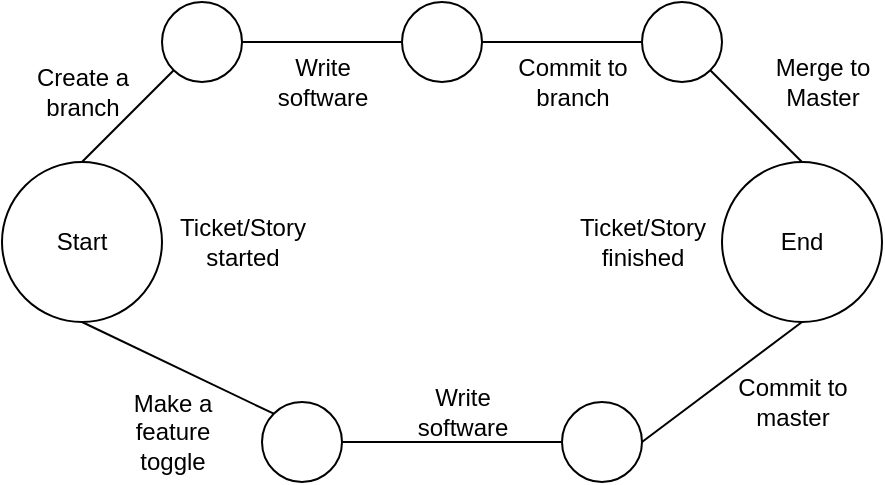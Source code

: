 <mxfile version="14.6.13" type="github">
  <diagram id="o13mOeB4p15tsQv0jI0d" name="Page-1">
    <mxGraphModel dx="1191" dy="824" grid="1" gridSize="10" guides="1" tooltips="1" connect="1" arrows="1" fold="1" page="1" pageScale="1" pageWidth="827" pageHeight="1169" math="0" shadow="0">
      <root>
        <mxCell id="0" />
        <mxCell id="1" parent="0" />
        <mxCell id="amBe9yzwyUV973cFuM1W-1" value="Start" style="ellipse;whiteSpace=wrap;html=1;aspect=fixed;" vertex="1" parent="1">
          <mxGeometry x="80" y="280" width="80" height="80" as="geometry" />
        </mxCell>
        <mxCell id="amBe9yzwyUV973cFuM1W-3" value="" style="ellipse;whiteSpace=wrap;html=1;aspect=fixed;" vertex="1" parent="1">
          <mxGeometry x="160" y="200" width="40" height="40" as="geometry" />
        </mxCell>
        <mxCell id="amBe9yzwyUV973cFuM1W-5" value="" style="ellipse;whiteSpace=wrap;html=1;aspect=fixed;" vertex="1" parent="1">
          <mxGeometry x="210" y="400" width="40" height="40" as="geometry" />
        </mxCell>
        <mxCell id="amBe9yzwyUV973cFuM1W-6" value="" style="endArrow=none;html=1;exitX=0.5;exitY=0;exitDx=0;exitDy=0;entryX=0;entryY=1;entryDx=0;entryDy=0;" edge="1" parent="1" source="amBe9yzwyUV973cFuM1W-1" target="amBe9yzwyUV973cFuM1W-3">
          <mxGeometry width="50" height="50" relative="1" as="geometry">
            <mxPoint x="390" y="470" as="sourcePoint" />
            <mxPoint x="440" y="420" as="targetPoint" />
          </mxGeometry>
        </mxCell>
        <mxCell id="amBe9yzwyUV973cFuM1W-7" value="" style="endArrow=none;html=1;exitX=0.5;exitY=1;exitDx=0;exitDy=0;entryX=0;entryY=0;entryDx=0;entryDy=0;" edge="1" parent="1" source="amBe9yzwyUV973cFuM1W-1" target="amBe9yzwyUV973cFuM1W-5">
          <mxGeometry width="50" height="50" relative="1" as="geometry">
            <mxPoint x="390" y="470" as="sourcePoint" />
            <mxPoint x="440" y="420" as="targetPoint" />
          </mxGeometry>
        </mxCell>
        <mxCell id="amBe9yzwyUV973cFuM1W-8" value="Create a &lt;br&gt;branch" style="text;html=1;align=center;verticalAlign=middle;resizable=0;points=[];autosize=1;strokeColor=none;" vertex="1" parent="1">
          <mxGeometry x="90" y="230" width="60" height="30" as="geometry" />
        </mxCell>
        <mxCell id="amBe9yzwyUV973cFuM1W-9" value="Make a&lt;br&gt;feature&lt;br&gt;toggle" style="text;html=1;align=center;verticalAlign=middle;resizable=0;points=[];autosize=1;strokeColor=none;" vertex="1" parent="1">
          <mxGeometry x="140" y="390" width="50" height="50" as="geometry" />
        </mxCell>
        <mxCell id="amBe9yzwyUV973cFuM1W-10" value="" style="ellipse;whiteSpace=wrap;html=1;aspect=fixed;" vertex="1" parent="1">
          <mxGeometry x="280" y="200" width="40" height="40" as="geometry" />
        </mxCell>
        <mxCell id="amBe9yzwyUV973cFuM1W-11" value="" style="endArrow=none;html=1;exitX=1;exitY=0.5;exitDx=0;exitDy=0;entryX=0;entryY=0.5;entryDx=0;entryDy=0;" edge="1" parent="1" source="amBe9yzwyUV973cFuM1W-3" target="amBe9yzwyUV973cFuM1W-10">
          <mxGeometry width="50" height="50" relative="1" as="geometry">
            <mxPoint x="390" y="450" as="sourcePoint" />
            <mxPoint x="440" y="400" as="targetPoint" />
          </mxGeometry>
        </mxCell>
        <mxCell id="amBe9yzwyUV973cFuM1W-12" value="Write &lt;br&gt;software" style="text;html=1;align=center;verticalAlign=middle;resizable=0;points=[];autosize=1;strokeColor=none;" vertex="1" parent="1">
          <mxGeometry x="210" y="225" width="60" height="30" as="geometry" />
        </mxCell>
        <mxCell id="amBe9yzwyUV973cFuM1W-13" value="Write &lt;br&gt;software" style="text;html=1;align=center;verticalAlign=middle;resizable=0;points=[];autosize=1;strokeColor=none;" vertex="1" parent="1">
          <mxGeometry x="280" y="390" width="60" height="30" as="geometry" />
        </mxCell>
        <mxCell id="amBe9yzwyUV973cFuM1W-14" value="" style="ellipse;whiteSpace=wrap;html=1;aspect=fixed;" vertex="1" parent="1">
          <mxGeometry x="360" y="400" width="40" height="40" as="geometry" />
        </mxCell>
        <mxCell id="amBe9yzwyUV973cFuM1W-15" value="" style="ellipse;whiteSpace=wrap;html=1;aspect=fixed;" vertex="1" parent="1">
          <mxGeometry x="400" y="200" width="40" height="40" as="geometry" />
        </mxCell>
        <mxCell id="amBe9yzwyUV973cFuM1W-16" value="" style="endArrow=none;html=1;exitX=1;exitY=0.5;exitDx=0;exitDy=0;entryX=0;entryY=0.5;entryDx=0;entryDy=0;" edge="1" parent="1" source="amBe9yzwyUV973cFuM1W-10" target="amBe9yzwyUV973cFuM1W-15">
          <mxGeometry width="50" height="50" relative="1" as="geometry">
            <mxPoint x="390" y="440" as="sourcePoint" />
            <mxPoint x="440" y="390" as="targetPoint" />
          </mxGeometry>
        </mxCell>
        <mxCell id="amBe9yzwyUV973cFuM1W-17" value="Commit to&lt;br&gt;branch" style="text;html=1;align=center;verticalAlign=middle;resizable=0;points=[];autosize=1;strokeColor=none;" vertex="1" parent="1">
          <mxGeometry x="330" y="225" width="70" height="30" as="geometry" />
        </mxCell>
        <mxCell id="amBe9yzwyUV973cFuM1W-18" value="End" style="ellipse;whiteSpace=wrap;html=1;aspect=fixed;" vertex="1" parent="1">
          <mxGeometry x="440" y="280" width="80" height="80" as="geometry" />
        </mxCell>
        <mxCell id="amBe9yzwyUV973cFuM1W-19" value="Ticket/Story&lt;br&gt;finished" style="text;html=1;align=center;verticalAlign=middle;resizable=0;points=[];autosize=1;strokeColor=none;" vertex="1" parent="1">
          <mxGeometry x="360" y="305" width="80" height="30" as="geometry" />
        </mxCell>
        <mxCell id="amBe9yzwyUV973cFuM1W-20" value="Ticket/Story&lt;br&gt;started" style="text;html=1;align=center;verticalAlign=middle;resizable=0;points=[];autosize=1;strokeColor=none;" vertex="1" parent="1">
          <mxGeometry x="160" y="305" width="80" height="30" as="geometry" />
        </mxCell>
        <mxCell id="amBe9yzwyUV973cFuM1W-21" value="" style="endArrow=none;html=1;exitX=1;exitY=0.5;exitDx=0;exitDy=0;entryX=0;entryY=0.5;entryDx=0;entryDy=0;" edge="1" parent="1" source="amBe9yzwyUV973cFuM1W-5" target="amBe9yzwyUV973cFuM1W-14">
          <mxGeometry width="50" height="50" relative="1" as="geometry">
            <mxPoint x="390" y="430" as="sourcePoint" />
            <mxPoint x="440" y="380" as="targetPoint" />
          </mxGeometry>
        </mxCell>
        <mxCell id="amBe9yzwyUV973cFuM1W-22" value="" style="endArrow=none;html=1;entryX=0.5;entryY=1;entryDx=0;entryDy=0;" edge="1" parent="1" target="amBe9yzwyUV973cFuM1W-18">
          <mxGeometry width="50" height="50" relative="1" as="geometry">
            <mxPoint x="400" y="420" as="sourcePoint" />
            <mxPoint x="440" y="380" as="targetPoint" />
          </mxGeometry>
        </mxCell>
        <mxCell id="amBe9yzwyUV973cFuM1W-23" value="Commit to&lt;br&gt;master" style="text;html=1;align=center;verticalAlign=middle;resizable=0;points=[];autosize=1;strokeColor=none;" vertex="1" parent="1">
          <mxGeometry x="440" y="385" width="70" height="30" as="geometry" />
        </mxCell>
        <mxCell id="amBe9yzwyUV973cFuM1W-24" value="" style="endArrow=none;html=1;exitX=1;exitY=1;exitDx=0;exitDy=0;entryX=0.5;entryY=0;entryDx=0;entryDy=0;" edge="1" parent="1" source="amBe9yzwyUV973cFuM1W-15" target="amBe9yzwyUV973cFuM1W-18">
          <mxGeometry width="50" height="50" relative="1" as="geometry">
            <mxPoint x="390" y="420" as="sourcePoint" />
            <mxPoint x="440" y="370" as="targetPoint" />
          </mxGeometry>
        </mxCell>
        <mxCell id="amBe9yzwyUV973cFuM1W-25" value="Merge to &lt;br&gt;Master" style="text;html=1;align=center;verticalAlign=middle;resizable=0;points=[];autosize=1;strokeColor=none;" vertex="1" parent="1">
          <mxGeometry x="460" y="225" width="60" height="30" as="geometry" />
        </mxCell>
      </root>
    </mxGraphModel>
  </diagram>
</mxfile>

